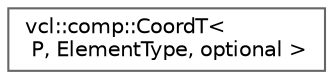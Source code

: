 digraph "Graphical Class Hierarchy"
{
 // LATEX_PDF_SIZE
  bgcolor="transparent";
  edge [fontname=Helvetica,fontsize=10,labelfontname=Helvetica,labelfontsize=10];
  node [fontname=Helvetica,fontsize=10,shape=box,height=0.2,width=0.4];
  rankdir="LR";
  Node0 [label="vcl::comp::CoordT\<\l P, ElementType, optional \>",height=0.2,width=0.4,color="grey40", fillcolor="white", style="filled",URL="$classvcl_1_1comp_1_1CoordT.html",tooltip=" "];
}
